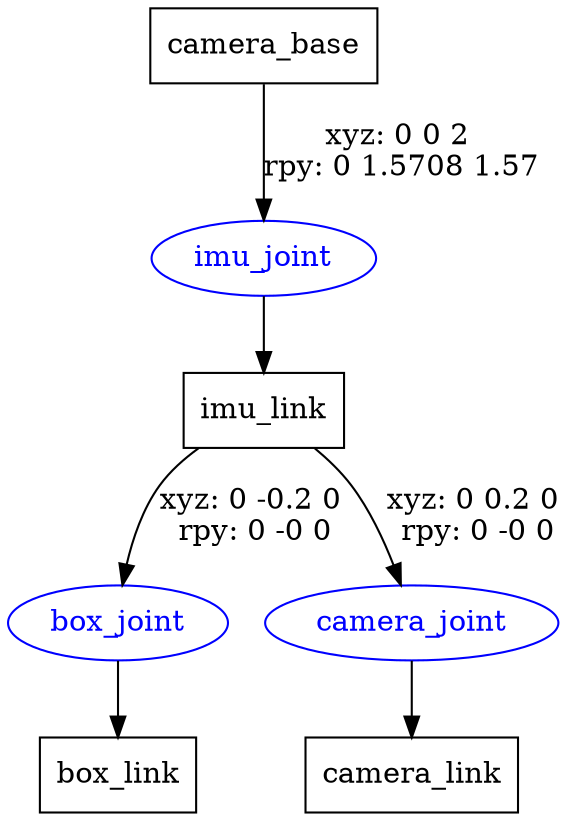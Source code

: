 digraph G {
node [shape=box];
"camera_base" [label="camera_base"];
"imu_link" [label="imu_link"];
"box_link" [label="box_link"];
"camera_link" [label="camera_link"];
node [shape=ellipse, color=blue, fontcolor=blue];
"camera_base" -> "imu_joint" [label="xyz: 0 0 2 \nrpy: 0 1.5708 1.57"]
"imu_joint" -> "imu_link"
"imu_link" -> "box_joint" [label="xyz: 0 -0.2 0 \nrpy: 0 -0 0"]
"box_joint" -> "box_link"
"imu_link" -> "camera_joint" [label="xyz: 0 0.2 0 \nrpy: 0 -0 0"]
"camera_joint" -> "camera_link"
}
